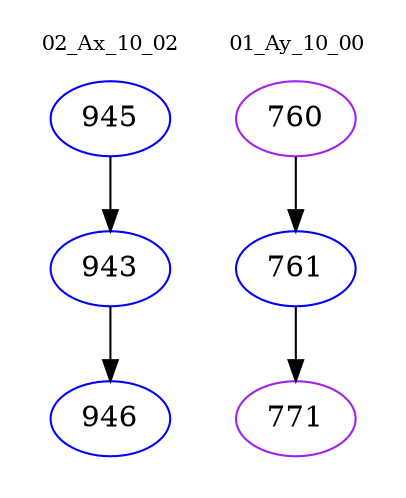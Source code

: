 digraph{
subgraph cluster_0 {
color = white
label = "02_Ax_10_02";
fontsize=10;
T0_945 [label="945", color="blue"]
T0_945 -> T0_943 [color="black"]
T0_943 [label="943", color="blue"]
T0_943 -> T0_946 [color="black"]
T0_946 [label="946", color="blue"]
}
subgraph cluster_1 {
color = white
label = "01_Ay_10_00";
fontsize=10;
T1_760 [label="760", color="purple"]
T1_760 -> T1_761 [color="black"]
T1_761 [label="761", color="blue"]
T1_761 -> T1_771 [color="black"]
T1_771 [label="771", color="purple"]
}
}
